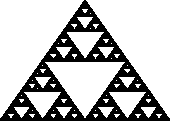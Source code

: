 size(3cm);

// Draw Sierpinski triangle with top vertex A, side s, and depth q.
void Sierpinski(pair A, real s, int q, bool top=true)
{
  pair B=A-(1,sqrt(2))*s/2;
  pair C=B+s;
  if(top) draw(A--B--C--cycle);
  draw((A+B)/2--(B+C)/2--(A+C)/2--cycle);
  if(q > 0) {
    Sierpinski(A,s/2,q-1,false);
    Sierpinski((A+B)/2,s/2,q-1,false);
    Sierpinski((A+C)/2,s/2,q-1,false);
  }
}

Sierpinski((0,1),1,5);
